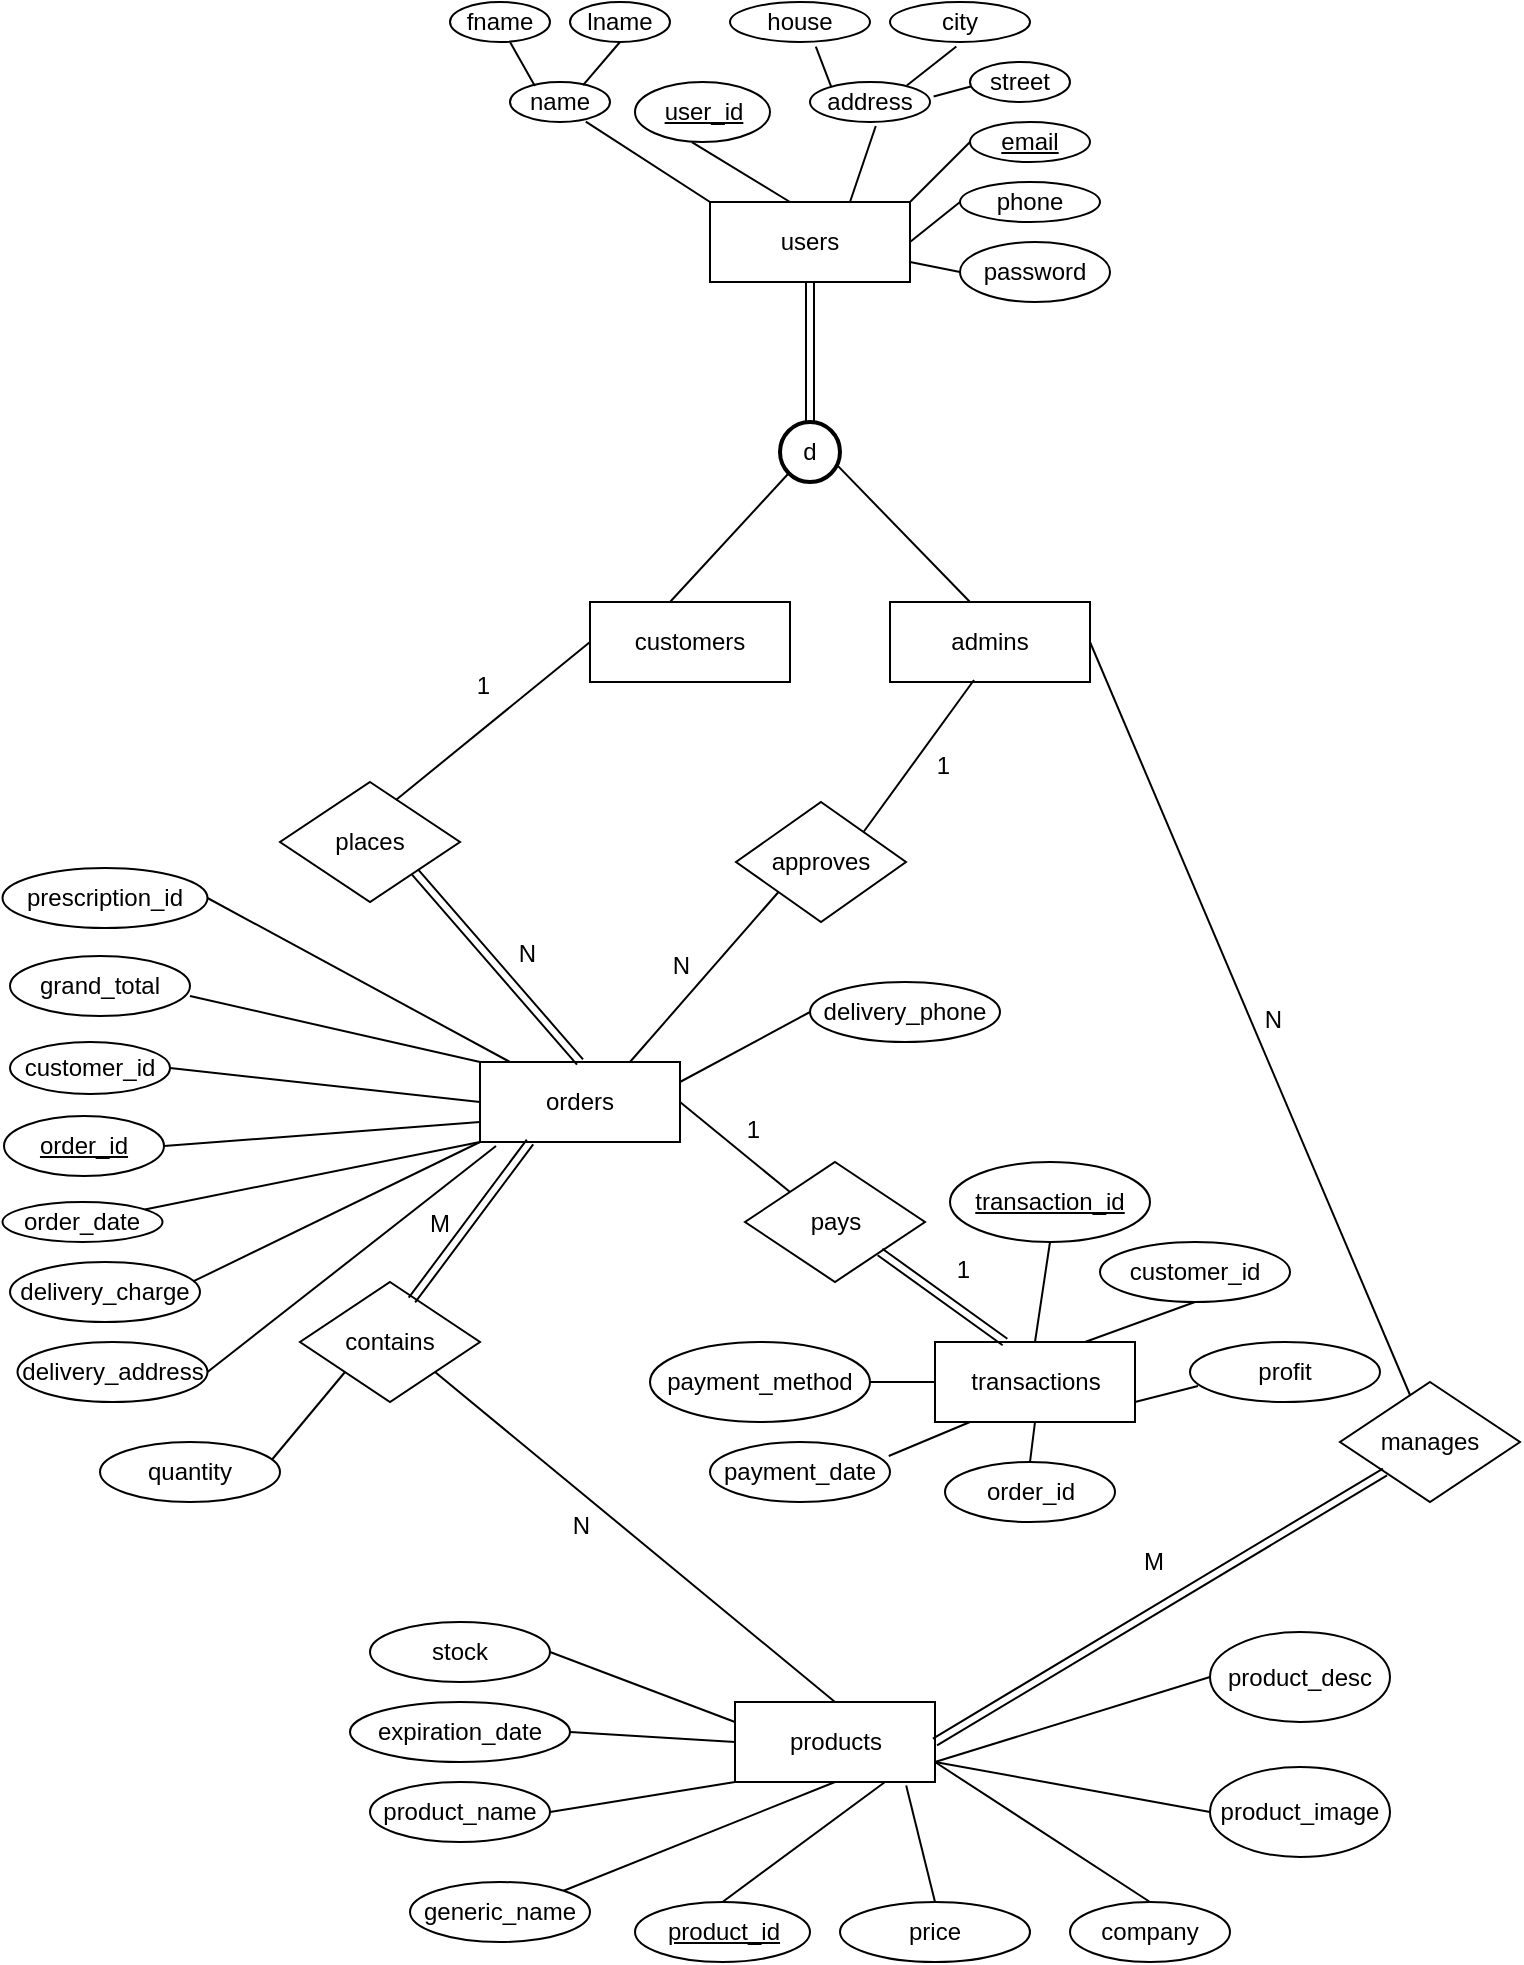 <mxfile version="20.6.0" type="device"><diagram id="Q_tlY-2885hvQNf2sUmA" name="Page-1"><mxGraphModel dx="854" dy="487" grid="1" gridSize="10" guides="1" tooltips="1" connect="1" arrows="1" fold="1" page="1" pageScale="1" pageWidth="850" pageHeight="1100" math="0" shadow="0"><root><mxCell id="0"/><mxCell id="1" parent="0"/><mxCell id="e666pS8SmGjQxlKQq-vt-1" value="users" style="whiteSpace=wrap;html=1;align=center;" parent="1" vertex="1"><mxGeometry x="370" y="160" width="100" height="40" as="geometry"/></mxCell><mxCell id="e666pS8SmGjQxlKQq-vt-5" value="" style="endArrow=none;html=1;rounded=0;shape=link;" parent="1" edge="1"><mxGeometry relative="1" as="geometry"><mxPoint x="420" y="200" as="sourcePoint"/><mxPoint x="420" y="270" as="targetPoint"/></mxGeometry></mxCell><mxCell id="e666pS8SmGjQxlKQq-vt-6" value="d" style="strokeWidth=2;html=1;shape=mxgraph.flowchart.start_2;whiteSpace=wrap;" parent="1" vertex="1"><mxGeometry x="405" y="270" width="30" height="30" as="geometry"/></mxCell><mxCell id="e666pS8SmGjQxlKQq-vt-11" value="customers" style="whiteSpace=wrap;html=1;align=center;" parent="1" vertex="1"><mxGeometry x="310" y="360" width="100" height="40" as="geometry"/></mxCell><mxCell id="e666pS8SmGjQxlKQq-vt-12" value="admins" style="whiteSpace=wrap;html=1;align=center;" parent="1" vertex="1"><mxGeometry x="460" y="360" width="100" height="40" as="geometry"/></mxCell><mxCell id="e666pS8SmGjQxlKQq-vt-20" value="name" style="ellipse;whiteSpace=wrap;html=1;align=center;" parent="1" vertex="1"><mxGeometry x="270" y="100" width="50" height="20" as="geometry"/></mxCell><mxCell id="e666pS8SmGjQxlKQq-vt-22" value="fname" style="ellipse;whiteSpace=wrap;html=1;align=center;" parent="1" vertex="1"><mxGeometry x="240" y="60" width="50" height="20" as="geometry"/></mxCell><mxCell id="e666pS8SmGjQxlKQq-vt-23" value="lname" style="ellipse;whiteSpace=wrap;html=1;align=center;" parent="1" vertex="1"><mxGeometry x="300" y="60" width="50" height="20" as="geometry"/></mxCell><mxCell id="e666pS8SmGjQxlKQq-vt-31" value="" style="endArrow=none;html=1;rounded=0;entryX=0.249;entryY=0.099;entryDx=0;entryDy=0;entryPerimeter=0;" parent="1" target="e666pS8SmGjQxlKQq-vt-20" edge="1"><mxGeometry relative="1" as="geometry"><mxPoint x="270" y="80" as="sourcePoint"/><mxPoint x="290" y="110" as="targetPoint"/></mxGeometry></mxCell><mxCell id="e666pS8SmGjQxlKQq-vt-32" value="" style="endArrow=none;html=1;rounded=0;entryX=0.5;entryY=1;entryDx=0;entryDy=0;exitX=0.731;exitY=0.076;exitDx=0;exitDy=0;exitPerimeter=0;" parent="1" source="e666pS8SmGjQxlKQq-vt-20" target="e666pS8SmGjQxlKQq-vt-23" edge="1"><mxGeometry relative="1" as="geometry"><mxPoint x="310" y="100" as="sourcePoint"/><mxPoint x="360" y="90" as="targetPoint"/></mxGeometry></mxCell><mxCell id="Q2vbbiDByM4O9Q5Vth8T-1" value="user_id" style="ellipse;whiteSpace=wrap;html=1;align=center;fontStyle=4;" parent="1" vertex="1"><mxGeometry x="332.5" y="100" width="67.5" height="30" as="geometry"/></mxCell><mxCell id="Q2vbbiDByM4O9Q5Vth8T-2" value="address" style="ellipse;whiteSpace=wrap;html=1;align=center;" parent="1" vertex="1"><mxGeometry x="420" y="100" width="60" height="20" as="geometry"/></mxCell><mxCell id="Q2vbbiDByM4O9Q5Vth8T-3" value="house" style="ellipse;whiteSpace=wrap;html=1;align=center;" parent="1" vertex="1"><mxGeometry x="380" y="60" width="70" height="20" as="geometry"/></mxCell><mxCell id="Q2vbbiDByM4O9Q5Vth8T-4" value="city" style="ellipse;whiteSpace=wrap;html=1;align=center;" parent="1" vertex="1"><mxGeometry x="460" y="60" width="70" height="20" as="geometry"/></mxCell><mxCell id="Q2vbbiDByM4O9Q5Vth8T-6" value="" style="endArrow=none;html=1;rounded=0;exitX=0.613;exitY=1.114;exitDx=0;exitDy=0;exitPerimeter=0;entryX=0.178;entryY=0.128;entryDx=0;entryDy=0;entryPerimeter=0;" parent="1" source="Q2vbbiDByM4O9Q5Vth8T-3" target="Q2vbbiDByM4O9Q5Vth8T-2" edge="1"><mxGeometry relative="1" as="geometry"><mxPoint x="350" y="110" as="sourcePoint"/><mxPoint x="510" y="110" as="targetPoint"/></mxGeometry></mxCell><mxCell id="Q2vbbiDByM4O9Q5Vth8T-7" value="" style="endArrow=none;html=1;rounded=0;exitX=0.474;exitY=1.114;exitDx=0;exitDy=0;exitPerimeter=0;entryX=0.807;entryY=0.086;entryDx=0;entryDy=0;entryPerimeter=0;" parent="1" source="Q2vbbiDByM4O9Q5Vth8T-4" target="Q2vbbiDByM4O9Q5Vth8T-2" edge="1"><mxGeometry relative="1" as="geometry"><mxPoint x="350" y="110" as="sourcePoint"/><mxPoint x="510" y="110" as="targetPoint"/></mxGeometry></mxCell><mxCell id="Q2vbbiDByM4O9Q5Vth8T-8" value="street" style="ellipse;whiteSpace=wrap;html=1;align=center;" parent="1" vertex="1"><mxGeometry x="500" y="90" width="50" height="20" as="geometry"/></mxCell><mxCell id="Q2vbbiDByM4O9Q5Vth8T-9" value="" style="endArrow=none;html=1;rounded=0;entryX=0.008;entryY=0.614;entryDx=0;entryDy=0;entryPerimeter=0;exitX=1.03;exitY=0.364;exitDx=0;exitDy=0;exitPerimeter=0;" parent="1" source="Q2vbbiDByM4O9Q5Vth8T-2" target="Q2vbbiDByM4O9Q5Vth8T-8" edge="1"><mxGeometry relative="1" as="geometry"><mxPoint x="350" y="110" as="sourcePoint"/><mxPoint x="510" y="110" as="targetPoint"/></mxGeometry></mxCell><mxCell id="Q2vbbiDByM4O9Q5Vth8T-10" value="" style="endArrow=none;html=1;rounded=0;exitX=0.758;exitY=0.989;exitDx=0;exitDy=0;exitPerimeter=0;entryX=0;entryY=0;entryDx=0;entryDy=0;" parent="1" source="e666pS8SmGjQxlKQq-vt-20" target="e666pS8SmGjQxlKQq-vt-1" edge="1"><mxGeometry relative="1" as="geometry"><mxPoint x="350" y="140" as="sourcePoint"/><mxPoint x="510" y="140" as="targetPoint"/></mxGeometry></mxCell><mxCell id="Q2vbbiDByM4O9Q5Vth8T-11" value="" style="endArrow=none;html=1;rounded=0;exitX=0.421;exitY=1.003;exitDx=0;exitDy=0;exitPerimeter=0;entryX=0.4;entryY=0;entryDx=0;entryDy=0;entryPerimeter=0;" parent="1" source="Q2vbbiDByM4O9Q5Vth8T-1" target="e666pS8SmGjQxlKQq-vt-1" edge="1"><mxGeometry relative="1" as="geometry"><mxPoint x="350" y="140" as="sourcePoint"/><mxPoint x="510" y="140" as="targetPoint"/></mxGeometry></mxCell><mxCell id="Q2vbbiDByM4O9Q5Vth8T-12" value="" style="endArrow=none;html=1;rounded=0;exitX=0.548;exitY=1.1;exitDx=0;exitDy=0;exitPerimeter=0;entryX=0.7;entryY=0;entryDx=0;entryDy=0;entryPerimeter=0;" parent="1" source="Q2vbbiDByM4O9Q5Vth8T-2" target="e666pS8SmGjQxlKQq-vt-1" edge="1"><mxGeometry relative="1" as="geometry"><mxPoint x="350" y="140" as="sourcePoint"/><mxPoint x="510" y="140" as="targetPoint"/></mxGeometry></mxCell><mxCell id="Q2vbbiDByM4O9Q5Vth8T-14" value="&lt;u&gt;email&lt;/u&gt;" style="ellipse;whiteSpace=wrap;html=1;align=center;" parent="1" vertex="1"><mxGeometry x="500" y="120" width="60" height="20" as="geometry"/></mxCell><mxCell id="Q2vbbiDByM4O9Q5Vth8T-15" value="phone" style="ellipse;whiteSpace=wrap;html=1;align=center;" parent="1" vertex="1"><mxGeometry x="495" y="150" width="70" height="20" as="geometry"/></mxCell><mxCell id="Q2vbbiDByM4O9Q5Vth8T-16" value="password" style="ellipse;whiteSpace=wrap;html=1;align=center;" parent="1" vertex="1"><mxGeometry x="495" y="180" width="75" height="30" as="geometry"/></mxCell><mxCell id="Q2vbbiDByM4O9Q5Vth8T-17" value="" style="endArrow=none;html=1;rounded=0;exitX=1;exitY=0;exitDx=0;exitDy=0;entryX=0;entryY=0.5;entryDx=0;entryDy=0;" parent="1" source="e666pS8SmGjQxlKQq-vt-1" target="Q2vbbiDByM4O9Q5Vth8T-14" edge="1"><mxGeometry relative="1" as="geometry"><mxPoint x="430" y="230" as="sourcePoint"/><mxPoint x="590" y="230" as="targetPoint"/></mxGeometry></mxCell><mxCell id="Q2vbbiDByM4O9Q5Vth8T-18" value="" style="endArrow=none;html=1;rounded=0;exitX=1;exitY=0.5;exitDx=0;exitDy=0;entryX=0;entryY=0.5;entryDx=0;entryDy=0;" parent="1" source="e666pS8SmGjQxlKQq-vt-1" target="Q2vbbiDByM4O9Q5Vth8T-15" edge="1"><mxGeometry relative="1" as="geometry"><mxPoint x="430" y="230" as="sourcePoint"/><mxPoint x="590" y="230" as="targetPoint"/></mxGeometry></mxCell><mxCell id="Q2vbbiDByM4O9Q5Vth8T-19" value="" style="endArrow=none;html=1;rounded=0;entryX=0;entryY=0.5;entryDx=0;entryDy=0;" parent="1" source="e666pS8SmGjQxlKQq-vt-1" target="Q2vbbiDByM4O9Q5Vth8T-16" edge="1"><mxGeometry relative="1" as="geometry"><mxPoint x="430" y="230" as="sourcePoint"/><mxPoint x="590" y="230" as="targetPoint"/></mxGeometry></mxCell><mxCell id="Q2vbbiDByM4O9Q5Vth8T-20" value="" style="endArrow=none;html=1;rounded=0;entryX=0.4;entryY=0;entryDx=0;entryDy=0;entryPerimeter=0;exitX=0.96;exitY=0.727;exitDx=0;exitDy=0;exitPerimeter=0;" parent="1" source="e666pS8SmGjQxlKQq-vt-6" target="e666pS8SmGjQxlKQq-vt-12" edge="1"><mxGeometry relative="1" as="geometry"><mxPoint x="430" y="300" as="sourcePoint"/><mxPoint x="590" y="300" as="targetPoint"/></mxGeometry></mxCell><mxCell id="Q2vbbiDByM4O9Q5Vth8T-23" value="" style="endArrow=none;html=1;rounded=0;exitX=0.145;exitY=0.855;exitDx=0;exitDy=0;exitPerimeter=0;entryX=0.4;entryY=0;entryDx=0;entryDy=0;entryPerimeter=0;" parent="1" source="e666pS8SmGjQxlKQq-vt-6" target="e666pS8SmGjQxlKQq-vt-11" edge="1"><mxGeometry relative="1" as="geometry"><mxPoint x="430" y="300" as="sourcePoint"/><mxPoint x="590" y="300" as="targetPoint"/></mxGeometry></mxCell><mxCell id="Q2vbbiDByM4O9Q5Vth8T-24" value="orders" style="whiteSpace=wrap;html=1;align=center;" parent="1" vertex="1"><mxGeometry x="255" y="590" width="100" height="40" as="geometry"/></mxCell><mxCell id="Q2vbbiDByM4O9Q5Vth8T-25" value="transactions" style="whiteSpace=wrap;html=1;align=center;" parent="1" vertex="1"><mxGeometry x="482.5" y="730" width="100" height="40" as="geometry"/></mxCell><mxCell id="Q2vbbiDByM4O9Q5Vth8T-26" value="products" style="whiteSpace=wrap;html=1;align=center;" parent="1" vertex="1"><mxGeometry x="382.5" y="910" width="100" height="40" as="geometry"/></mxCell><mxCell id="Q2vbbiDByM4O9Q5Vth8T-27" value="places" style="shape=rhombus;perimeter=rhombusPerimeter;whiteSpace=wrap;html=1;align=center;" parent="1" vertex="1"><mxGeometry x="155" y="450" width="90" height="60" as="geometry"/></mxCell><mxCell id="Q2vbbiDByM4O9Q5Vth8T-28" value="manages" style="shape=rhombus;perimeter=rhombusPerimeter;whiteSpace=wrap;html=1;align=center;" parent="1" vertex="1"><mxGeometry x="685" y="750" width="90" height="60" as="geometry"/></mxCell><mxCell id="Q2vbbiDByM4O9Q5Vth8T-29" value="approves" style="shape=rhombus;perimeter=rhombusPerimeter;whiteSpace=wrap;html=1;align=center;" parent="1" vertex="1"><mxGeometry x="383" y="460" width="85" height="60" as="geometry"/></mxCell><mxCell id="Q2vbbiDByM4O9Q5Vth8T-30" value="contains" style="shape=rhombus;perimeter=rhombusPerimeter;whiteSpace=wrap;html=1;align=center;" parent="1" vertex="1"><mxGeometry x="165" y="700" width="90" height="60" as="geometry"/></mxCell><mxCell id="Q2vbbiDByM4O9Q5Vth8T-31" value="pays" style="shape=rhombus;perimeter=rhombusPerimeter;whiteSpace=wrap;html=1;align=center;" parent="1" vertex="1"><mxGeometry x="387.5" y="640" width="90" height="60" as="geometry"/></mxCell><mxCell id="Q2vbbiDByM4O9Q5Vth8T-32" value="grand_total" style="ellipse;whiteSpace=wrap;html=1;align=center;" parent="1" vertex="1"><mxGeometry x="20" y="537" width="90" height="30" as="geometry"/></mxCell><mxCell id="Q2vbbiDByM4O9Q5Vth8T-33" value="customer_id" style="ellipse;whiteSpace=wrap;html=1;align=center;" parent="1" vertex="1"><mxGeometry x="20" y="580" width="80" height="26" as="geometry"/></mxCell><mxCell id="Q2vbbiDByM4O9Q5Vth8T-34" value="&lt;u&gt;order_id&lt;/u&gt;" style="ellipse;whiteSpace=wrap;html=1;align=center;" parent="1" vertex="1"><mxGeometry x="17" y="617" width="80" height="30" as="geometry"/></mxCell><mxCell id="Q2vbbiDByM4O9Q5Vth8T-35" value="order_date" style="ellipse;whiteSpace=wrap;html=1;align=center;" parent="1" vertex="1"><mxGeometry x="16.25" y="660" width="80" height="20" as="geometry"/></mxCell><mxCell id="Q2vbbiDByM4O9Q5Vth8T-49" value="" style="shape=link;html=1;rounded=0;exitX=0.35;exitY=0;exitDx=0;exitDy=0;exitPerimeter=0;entryX=1;entryY=1;entryDx=0;entryDy=0;" parent="1" source="Q2vbbiDByM4O9Q5Vth8T-25" target="Q2vbbiDByM4O9Q5Vth8T-31" edge="1"><mxGeometry relative="1" as="geometry"><mxPoint x="350" y="660" as="sourcePoint"/><mxPoint x="510" y="660" as="targetPoint"/></mxGeometry></mxCell><mxCell id="Q2vbbiDByM4O9Q5Vth8T-50" value="1" style="resizable=0;html=1;align=right;verticalAlign=bottom;" parent="Q2vbbiDByM4O9Q5Vth8T-49" connectable="0" vertex="1"><mxGeometry x="1" relative="1" as="geometry"><mxPoint x="45" y="17" as="offset"/></mxGeometry></mxCell><mxCell id="JNrxOyfbw_M4J97rj7KQ-11" value="1" style="resizable=0;html=1;align=right;verticalAlign=bottom;" parent="Q2vbbiDByM4O9Q5Vth8T-49" connectable="0" vertex="1"><mxGeometry x="1" relative="1" as="geometry"><mxPoint x="-60" y="-53" as="offset"/></mxGeometry></mxCell><mxCell id="JNrxOyfbw_M4J97rj7KQ-14" value="1" style="resizable=0;html=1;align=right;verticalAlign=bottom;" parent="Q2vbbiDByM4O9Q5Vth8T-49" connectable="0" vertex="1"><mxGeometry x="1" relative="1" as="geometry"><mxPoint x="35" y="-235" as="offset"/></mxGeometry></mxCell><mxCell id="JNrxOyfbw_M4J97rj7KQ-15" value="1" style="resizable=0;html=1;align=right;verticalAlign=bottom;" parent="Q2vbbiDByM4O9Q5Vth8T-49" connectable="0" vertex="1"><mxGeometry x="1" relative="1" as="geometry"><mxPoint x="-195" y="-275" as="offset"/></mxGeometry></mxCell><mxCell id="Q2vbbiDByM4O9Q5Vth8T-64" value="" style="shape=link;html=1;rounded=0;exitX=1;exitY=0.5;exitDx=0;exitDy=0;entryX=0;entryY=1;entryDx=0;entryDy=0;" parent="1" source="Q2vbbiDByM4O9Q5Vth8T-26" target="Q2vbbiDByM4O9Q5Vth8T-28" edge="1"><mxGeometry relative="1" as="geometry"><mxPoint x="550" y="800" as="sourcePoint"/><mxPoint x="710" y="790" as="targetPoint"/></mxGeometry></mxCell><mxCell id="Q2vbbiDByM4O9Q5Vth8T-65" value="M" style="resizable=0;html=1;align=right;verticalAlign=bottom;" parent="Q2vbbiDByM4O9Q5Vth8T-64" connectable="0" vertex="1"><mxGeometry x="1" relative="1" as="geometry"><mxPoint x="-110" y="54" as="offset"/></mxGeometry></mxCell><mxCell id="nZQcWKEB1CClSfAst3k4-2" value="N" style="resizable=0;html=1;align=right;verticalAlign=bottom;" parent="Q2vbbiDByM4O9Q5Vth8T-64" connectable="0" vertex="1"><mxGeometry x="1" relative="1" as="geometry"><mxPoint x="-51" y="-217" as="offset"/></mxGeometry></mxCell><mxCell id="Q2vbbiDByM4O9Q5Vth8T-66" value="" style="endArrow=none;html=1;rounded=0;exitX=1;exitY=0.667;exitDx=0;exitDy=0;exitPerimeter=0;entryX=0;entryY=0;entryDx=0;entryDy=0;" parent="1" source="Q2vbbiDByM4O9Q5Vth8T-32" target="Q2vbbiDByM4O9Q5Vth8T-24" edge="1"><mxGeometry relative="1" as="geometry"><mxPoint x="140" y="630" as="sourcePoint"/><mxPoint x="300" y="630" as="targetPoint"/></mxGeometry></mxCell><mxCell id="Q2vbbiDByM4O9Q5Vth8T-67" value="" style="endArrow=none;html=1;rounded=0;exitX=1;exitY=0.5;exitDx=0;exitDy=0;entryX=0;entryY=0.5;entryDx=0;entryDy=0;" parent="1" source="Q2vbbiDByM4O9Q5Vth8T-33" target="Q2vbbiDByM4O9Q5Vth8T-24" edge="1"><mxGeometry relative="1" as="geometry"><mxPoint x="140" y="630" as="sourcePoint"/><mxPoint x="300" y="630" as="targetPoint"/></mxGeometry></mxCell><mxCell id="Q2vbbiDByM4O9Q5Vth8T-68" value="" style="endArrow=none;html=1;rounded=0;exitX=1;exitY=0.5;exitDx=0;exitDy=0;entryX=0;entryY=0.75;entryDx=0;entryDy=0;" parent="1" source="Q2vbbiDByM4O9Q5Vth8T-34" target="Q2vbbiDByM4O9Q5Vth8T-24" edge="1"><mxGeometry relative="1" as="geometry"><mxPoint x="140" y="630" as="sourcePoint"/><mxPoint x="300" y="630" as="targetPoint"/></mxGeometry></mxCell><mxCell id="Q2vbbiDByM4O9Q5Vth8T-69" value="" style="endArrow=none;html=1;rounded=0;entryX=0;entryY=1;entryDx=0;entryDy=0;" parent="1" source="Q2vbbiDByM4O9Q5Vth8T-35" target="Q2vbbiDByM4O9Q5Vth8T-24" edge="1"><mxGeometry relative="1" as="geometry"><mxPoint x="140" y="630" as="sourcePoint"/><mxPoint x="300" y="630" as="targetPoint"/></mxGeometry></mxCell><mxCell id="Q2vbbiDByM4O9Q5Vth8T-71" value="delivery_charge" style="ellipse;whiteSpace=wrap;html=1;align=center;" parent="1" vertex="1"><mxGeometry x="20" y="690" width="95" height="30" as="geometry"/></mxCell><mxCell id="Q2vbbiDByM4O9Q5Vth8T-73" value="" style="endArrow=none;html=1;rounded=0;exitX=0.964;exitY=0.324;exitDx=0;exitDy=0;exitPerimeter=0;entryX=0;entryY=1;entryDx=0;entryDy=0;" parent="1" source="Q2vbbiDByM4O9Q5Vth8T-71" target="Q2vbbiDByM4O9Q5Vth8T-24" edge="1"><mxGeometry relative="1" as="geometry"><mxPoint x="140" y="630" as="sourcePoint"/><mxPoint x="300" y="630" as="targetPoint"/></mxGeometry></mxCell><mxCell id="Q2vbbiDByM4O9Q5Vth8T-74" value="&lt;u&gt;transaction_id&lt;/u&gt;" style="ellipse;whiteSpace=wrap;html=1;align=center;" parent="1" vertex="1"><mxGeometry x="490" y="640" width="100" height="40" as="geometry"/></mxCell><mxCell id="Q2vbbiDByM4O9Q5Vth8T-75" value="customer_id" style="ellipse;whiteSpace=wrap;html=1;align=center;" parent="1" vertex="1"><mxGeometry x="565" y="680" width="95" height="30" as="geometry"/></mxCell><mxCell id="Q2vbbiDByM4O9Q5Vth8T-76" value="payment_date" style="ellipse;whiteSpace=wrap;html=1;align=center;" parent="1" vertex="1"><mxGeometry x="370" y="780" width="90" height="30" as="geometry"/></mxCell><mxCell id="Q2vbbiDByM4O9Q5Vth8T-77" value="payment_method" style="ellipse;whiteSpace=wrap;html=1;align=center;" parent="1" vertex="1"><mxGeometry x="340" y="730" width="110" height="40" as="geometry"/></mxCell><mxCell id="Q2vbbiDByM4O9Q5Vth8T-78" value="" style="endArrow=none;html=1;rounded=0;exitX=0.5;exitY=1;exitDx=0;exitDy=0;entryX=0.5;entryY=0;entryDx=0;entryDy=0;" parent="1" source="Q2vbbiDByM4O9Q5Vth8T-74" target="Q2vbbiDByM4O9Q5Vth8T-25" edge="1"><mxGeometry relative="1" as="geometry"><mxPoint x="380" y="700" as="sourcePoint"/><mxPoint x="540" y="700" as="targetPoint"/></mxGeometry></mxCell><mxCell id="Q2vbbiDByM4O9Q5Vth8T-79" value="" style="endArrow=none;html=1;rounded=0;exitX=1;exitY=0.5;exitDx=0;exitDy=0;entryX=0;entryY=0.5;entryDx=0;entryDy=0;" parent="1" source="Q2vbbiDByM4O9Q5Vth8T-77" target="Q2vbbiDByM4O9Q5Vth8T-25" edge="1"><mxGeometry relative="1" as="geometry"><mxPoint x="380" y="700" as="sourcePoint"/><mxPoint x="540" y="700" as="targetPoint"/></mxGeometry></mxCell><mxCell id="Q2vbbiDByM4O9Q5Vth8T-80" value="" style="endArrow=none;html=1;rounded=0;exitX=0.993;exitY=0.233;exitDx=0;exitDy=0;exitPerimeter=0;" parent="1" source="Q2vbbiDByM4O9Q5Vth8T-76" edge="1"><mxGeometry relative="1" as="geometry"><mxPoint x="380" y="740" as="sourcePoint"/><mxPoint x="500" y="770" as="targetPoint"/></mxGeometry></mxCell><mxCell id="Q2vbbiDByM4O9Q5Vth8T-81" value="" style="endArrow=none;html=1;rounded=0;exitX=0.5;exitY=1;exitDx=0;exitDy=0;entryX=0.75;entryY=0;entryDx=0;entryDy=0;" parent="1" source="Q2vbbiDByM4O9Q5Vth8T-75" target="Q2vbbiDByM4O9Q5Vth8T-25" edge="1"><mxGeometry relative="1" as="geometry"><mxPoint x="380" y="740" as="sourcePoint"/><mxPoint x="540" y="740" as="targetPoint"/></mxGeometry></mxCell><mxCell id="Q2vbbiDByM4O9Q5Vth8T-82" value="order_id" style="ellipse;whiteSpace=wrap;html=1;align=center;" parent="1" vertex="1"><mxGeometry x="487.5" y="790" width="85" height="30" as="geometry"/></mxCell><mxCell id="Q2vbbiDByM4O9Q5Vth8T-83" value="" style="endArrow=none;html=1;rounded=0;exitX=0.5;exitY=0;exitDx=0;exitDy=0;entryX=0.5;entryY=1;entryDx=0;entryDy=0;" parent="1" source="Q2vbbiDByM4O9Q5Vth8T-82" target="Q2vbbiDByM4O9Q5Vth8T-25" edge="1"><mxGeometry relative="1" as="geometry"><mxPoint x="380" y="740" as="sourcePoint"/><mxPoint x="540" y="740" as="targetPoint"/></mxGeometry></mxCell><mxCell id="Q2vbbiDByM4O9Q5Vth8T-84" value="product_name" style="ellipse;whiteSpace=wrap;html=1;align=center;" parent="1" vertex="1"><mxGeometry x="200" y="950" width="90" height="30" as="geometry"/></mxCell><mxCell id="Q2vbbiDByM4O9Q5Vth8T-85" value="generic_name" style="ellipse;whiteSpace=wrap;html=1;align=center;" parent="1" vertex="1"><mxGeometry x="220" y="1000" width="90" height="30" as="geometry"/></mxCell><mxCell id="Q2vbbiDByM4O9Q5Vth8T-86" value="&lt;u&gt;product_id&lt;/u&gt;" style="ellipse;whiteSpace=wrap;html=1;align=center;" parent="1" vertex="1"><mxGeometry x="332.5" y="1010" width="87.5" height="30" as="geometry"/></mxCell><mxCell id="Q2vbbiDByM4O9Q5Vth8T-87" value="price" style="ellipse;whiteSpace=wrap;html=1;align=center;" parent="1" vertex="1"><mxGeometry x="435" y="1010" width="95" height="30" as="geometry"/></mxCell><mxCell id="Q2vbbiDByM4O9Q5Vth8T-88" value="stock" style="ellipse;whiteSpace=wrap;html=1;align=center;" parent="1" vertex="1"><mxGeometry x="200" y="870" width="90" height="30" as="geometry"/></mxCell><mxCell id="Q2vbbiDByM4O9Q5Vth8T-89" value="company" style="ellipse;whiteSpace=wrap;html=1;align=center;" parent="1" vertex="1"><mxGeometry x="550" y="1010" width="80" height="30" as="geometry"/></mxCell><mxCell id="Q2vbbiDByM4O9Q5Vth8T-90" value="" style="endArrow=none;html=1;rounded=0;exitX=1;exitY=0.5;exitDx=0;exitDy=0;entryX=0;entryY=0.25;entryDx=0;entryDy=0;" parent="1" source="Q2vbbiDByM4O9Q5Vth8T-88" target="Q2vbbiDByM4O9Q5Vth8T-26" edge="1"><mxGeometry relative="1" as="geometry"><mxPoint x="580" y="930" as="sourcePoint"/><mxPoint x="740" y="930" as="targetPoint"/></mxGeometry></mxCell><mxCell id="Q2vbbiDByM4O9Q5Vth8T-91" value="" style="endArrow=none;html=1;rounded=0;exitX=1;exitY=0.5;exitDx=0;exitDy=0;entryX=0;entryY=1;entryDx=0;entryDy=0;" parent="1" source="Q2vbbiDByM4O9Q5Vth8T-84" target="Q2vbbiDByM4O9Q5Vth8T-26" edge="1"><mxGeometry relative="1" as="geometry"><mxPoint x="580" y="930" as="sourcePoint"/><mxPoint x="740" y="930" as="targetPoint"/></mxGeometry></mxCell><mxCell id="Q2vbbiDByM4O9Q5Vth8T-92" value="" style="endArrow=none;html=1;rounded=0;exitX=1;exitY=0;exitDx=0;exitDy=0;entryX=0.5;entryY=1;entryDx=0;entryDy=0;" parent="1" source="Q2vbbiDByM4O9Q5Vth8T-85" target="Q2vbbiDByM4O9Q5Vth8T-26" edge="1"><mxGeometry relative="1" as="geometry"><mxPoint x="580" y="930" as="sourcePoint"/><mxPoint x="740" y="930" as="targetPoint"/></mxGeometry></mxCell><mxCell id="Q2vbbiDByM4O9Q5Vth8T-93" value="" style="endArrow=none;html=1;rounded=0;exitX=0.5;exitY=0;exitDx=0;exitDy=0;entryX=0.75;entryY=1;entryDx=0;entryDy=0;" parent="1" source="Q2vbbiDByM4O9Q5Vth8T-86" target="Q2vbbiDByM4O9Q5Vth8T-26" edge="1"><mxGeometry relative="1" as="geometry"><mxPoint x="580" y="930" as="sourcePoint"/><mxPoint x="740" y="930" as="targetPoint"/></mxGeometry></mxCell><mxCell id="Q2vbbiDByM4O9Q5Vth8T-94" value="" style="endArrow=none;html=1;rounded=0;exitX=0.856;exitY=1.043;exitDx=0;exitDy=0;entryX=0.5;entryY=0;entryDx=0;entryDy=0;exitPerimeter=0;" parent="1" source="Q2vbbiDByM4O9Q5Vth8T-26" target="Q2vbbiDByM4O9Q5Vth8T-87" edge="1"><mxGeometry relative="1" as="geometry"><mxPoint x="580" y="930" as="sourcePoint"/><mxPoint x="740" y="930" as="targetPoint"/></mxGeometry></mxCell><mxCell id="Q2vbbiDByM4O9Q5Vth8T-95" value="" style="endArrow=none;html=1;rounded=0;exitX=1;exitY=0.75;exitDx=0;exitDy=0;entryX=0.5;entryY=0;entryDx=0;entryDy=0;" parent="1" source="Q2vbbiDByM4O9Q5Vth8T-26" target="Q2vbbiDByM4O9Q5Vth8T-89" edge="1"><mxGeometry relative="1" as="geometry"><mxPoint x="580" y="930" as="sourcePoint"/><mxPoint x="740" y="930" as="targetPoint"/></mxGeometry></mxCell><mxCell id="Q2vbbiDByM4O9Q5Vth8T-97" value="prescription_id" style="ellipse;whiteSpace=wrap;html=1;align=center;" parent="1" vertex="1"><mxGeometry x="16.25" y="493" width="102.5" height="30" as="geometry"/></mxCell><mxCell id="Q2vbbiDByM4O9Q5Vth8T-98" value="" style="endArrow=none;html=1;rounded=0;entryX=1;entryY=0.5;entryDx=0;entryDy=0;" parent="1" target="Q2vbbiDByM4O9Q5Vth8T-97" edge="1"><mxGeometry relative="1" as="geometry"><mxPoint x="270" y="590" as="sourcePoint"/><mxPoint x="440" y="630" as="targetPoint"/></mxGeometry></mxCell><mxCell id="-0z01x-VSBV78QxERSLG-1" value="product_desc" style="ellipse;whiteSpace=wrap;html=1;" parent="1" vertex="1"><mxGeometry x="620" y="875" width="90" height="45" as="geometry"/></mxCell><mxCell id="-0z01x-VSBV78QxERSLG-4" value="&lt;div&gt;product_image&lt;/div&gt;" style="ellipse;whiteSpace=wrap;html=1;" parent="1" vertex="1"><mxGeometry x="620" y="942.5" width="90" height="45" as="geometry"/></mxCell><mxCell id="-0z01x-VSBV78QxERSLG-5" value="" style="endArrow=none;html=1;rounded=0;entryX=0;entryY=0.5;entryDx=0;entryDy=0;exitX=1;exitY=0.75;exitDx=0;exitDy=0;" parent="1" source="Q2vbbiDByM4O9Q5Vth8T-26" target="-0z01x-VSBV78QxERSLG-4" edge="1"><mxGeometry width="50" height="50" relative="1" as="geometry"><mxPoint x="420" y="940" as="sourcePoint"/><mxPoint x="470" y="890" as="targetPoint"/></mxGeometry></mxCell><mxCell id="-0z01x-VSBV78QxERSLG-7" value="" style="endArrow=none;html=1;rounded=0;entryX=0;entryY=0.5;entryDx=0;entryDy=0;exitX=1;exitY=0.75;exitDx=0;exitDy=0;" parent="1" source="Q2vbbiDByM4O9Q5Vth8T-26" target="-0z01x-VSBV78QxERSLG-1" edge="1"><mxGeometry width="50" height="50" relative="1" as="geometry"><mxPoint x="420" y="940" as="sourcePoint"/><mxPoint x="470" y="890" as="targetPoint"/></mxGeometry></mxCell><mxCell id="nZQcWKEB1CClSfAst3k4-1" value="" style="endArrow=none;html=1;rounded=0;entryX=1;entryY=0.5;entryDx=0;entryDy=0;" parent="1" source="Q2vbbiDByM4O9Q5Vth8T-28" target="e666pS8SmGjQxlKQq-vt-12" edge="1"><mxGeometry width="50" height="50" relative="1" as="geometry"><mxPoint x="330" y="730" as="sourcePoint"/><mxPoint x="380" y="680" as="targetPoint"/></mxGeometry></mxCell><mxCell id="nZQcWKEB1CClSfAst3k4-7" value="" style="endArrow=none;html=1;rounded=0;entryX=0;entryY=1;entryDx=0;entryDy=0;" parent="1" target="Q2vbbiDByM4O9Q5Vth8T-30" edge="1"><mxGeometry width="50" height="50" relative="1" as="geometry"><mxPoint x="150" y="790" as="sourcePoint"/><mxPoint x="390" y="680" as="targetPoint"/></mxGeometry></mxCell><mxCell id="nZQcWKEB1CClSfAst3k4-8" value="quantity" style="ellipse;whiteSpace=wrap;html=1;align=center;" parent="1" vertex="1"><mxGeometry x="65" y="780" width="90" height="30" as="geometry"/></mxCell><mxCell id="nZQcWKEB1CClSfAst3k4-9" value="" style="endArrow=none;html=1;rounded=0;entryX=1;entryY=0;entryDx=0;entryDy=0;exitX=0.42;exitY=0.975;exitDx=0;exitDy=0;exitPerimeter=0;" parent="1" source="e666pS8SmGjQxlKQq-vt-12" target="Q2vbbiDByM4O9Q5Vth8T-29" edge="1"><mxGeometry width="50" height="50" relative="1" as="geometry"><mxPoint x="500" y="470" as="sourcePoint"/><mxPoint x="339.935" y="93.377" as="targetPoint"/></mxGeometry></mxCell><mxCell id="JNrxOyfbw_M4J97rj7KQ-2" value="" style="endArrow=none;html=1;rounded=0;entryX=0;entryY=0.5;entryDx=0;entryDy=0;exitX=0.644;exitY=0.15;exitDx=0;exitDy=0;exitPerimeter=0;" parent="1" source="Q2vbbiDByM4O9Q5Vth8T-27" target="e666pS8SmGjQxlKQq-vt-11" edge="1"><mxGeometry width="50" height="50" relative="1" as="geometry"><mxPoint x="280" y="600" as="sourcePoint"/><mxPoint x="330" y="550" as="targetPoint"/></mxGeometry></mxCell><mxCell id="JNrxOyfbw_M4J97rj7KQ-4" value="" style="shape=link;html=1;rounded=0;exitX=0.25;exitY=1;exitDx=0;exitDy=0;entryX=0.622;entryY=0.15;entryDx=0;entryDy=0;entryPerimeter=0;" parent="1" source="Q2vbbiDByM4O9Q5Vth8T-24" target="Q2vbbiDByM4O9Q5Vth8T-30" edge="1"><mxGeometry relative="1" as="geometry"><mxPoint x="330" y="690" as="sourcePoint"/><mxPoint x="230" y="710" as="targetPoint"/></mxGeometry></mxCell><mxCell id="JNrxOyfbw_M4J97rj7KQ-5" value="M" style="resizable=0;html=1;align=right;verticalAlign=bottom;" parent="JNrxOyfbw_M4J97rj7KQ-4" connectable="0" vertex="1"><mxGeometry x="1" relative="1" as="geometry"><mxPoint x="19" y="-29" as="offset"/></mxGeometry></mxCell><mxCell id="JNrxOyfbw_M4J97rj7KQ-6" value="" style="endArrow=none;html=1;rounded=0;exitX=1;exitY=1;exitDx=0;exitDy=0;entryX=0.5;entryY=0;entryDx=0;entryDy=0;" parent="1" source="Q2vbbiDByM4O9Q5Vth8T-30" target="Q2vbbiDByM4O9Q5Vth8T-26" edge="1"><mxGeometry relative="1" as="geometry"><mxPoint x="330" y="690" as="sourcePoint"/><mxPoint x="490" y="690" as="targetPoint"/></mxGeometry></mxCell><mxCell id="JNrxOyfbw_M4J97rj7KQ-8" value="" style="shape=link;html=1;rounded=0;entryX=0.5;entryY=0;entryDx=0;entryDy=0;exitX=1;exitY=1;exitDx=0;exitDy=0;" parent="1" source="Q2vbbiDByM4O9Q5Vth8T-27" target="Q2vbbiDByM4O9Q5Vth8T-24" edge="1"><mxGeometry relative="1" as="geometry"><mxPoint x="210" y="500" as="sourcePoint"/><mxPoint x="490" y="590" as="targetPoint"/></mxGeometry></mxCell><mxCell id="JNrxOyfbw_M4J97rj7KQ-9" value="N" style="resizable=0;html=1;align=right;verticalAlign=bottom;" parent="JNrxOyfbw_M4J97rj7KQ-8" connectable="0" vertex="1"><mxGeometry x="1" relative="1" as="geometry"><mxPoint x="-22" y="-46" as="offset"/></mxGeometry></mxCell><mxCell id="JNrxOyfbw_M4J97rj7KQ-13" value="N" style="resizable=0;html=1;align=right;verticalAlign=bottom;" parent="JNrxOyfbw_M4J97rj7KQ-8" connectable="0" vertex="1"><mxGeometry x="1" relative="1" as="geometry"><mxPoint x="55" y="-40" as="offset"/></mxGeometry></mxCell><mxCell id="JNrxOyfbw_M4J97rj7KQ-16" value="N" style="resizable=0;html=1;align=right;verticalAlign=bottom;" parent="JNrxOyfbw_M4J97rj7KQ-8" connectable="0" vertex="1"><mxGeometry x="1" relative="1" as="geometry"><mxPoint x="5" y="240" as="offset"/></mxGeometry></mxCell><mxCell id="JNrxOyfbw_M4J97rj7KQ-10" value="" style="endArrow=none;html=1;rounded=0;exitX=1;exitY=0.5;exitDx=0;exitDy=0;entryX=0;entryY=0;entryDx=0;entryDy=0;" parent="1" source="Q2vbbiDByM4O9Q5Vth8T-24" target="Q2vbbiDByM4O9Q5Vth8T-31" edge="1"><mxGeometry relative="1" as="geometry"><mxPoint x="330" y="590" as="sourcePoint"/><mxPoint x="490" y="590" as="targetPoint"/></mxGeometry></mxCell><mxCell id="JNrxOyfbw_M4J97rj7KQ-12" value="" style="endArrow=none;html=1;rounded=0;exitX=0;exitY=1;exitDx=0;exitDy=0;entryX=0.75;entryY=0;entryDx=0;entryDy=0;" parent="1" source="Q2vbbiDByM4O9Q5Vth8T-29" target="Q2vbbiDByM4O9Q5Vth8T-24" edge="1"><mxGeometry relative="1" as="geometry"><mxPoint x="330" y="590" as="sourcePoint"/><mxPoint x="490" y="590" as="targetPoint"/></mxGeometry></mxCell><mxCell id="Cxn2c_DXnaASHYdjkS9o-1" value="expiration_date" style="ellipse;whiteSpace=wrap;html=1;align=center;" parent="1" vertex="1"><mxGeometry x="190" y="910" width="110" height="30" as="geometry"/></mxCell><mxCell id="Cxn2c_DXnaASHYdjkS9o-2" value="" style="endArrow=none;html=1;rounded=0;exitX=0;exitY=0.5;exitDx=0;exitDy=0;entryX=1;entryY=0.5;entryDx=0;entryDy=0;" parent="1" source="Q2vbbiDByM4O9Q5Vth8T-26" target="Cxn2c_DXnaASHYdjkS9o-1" edge="1"><mxGeometry width="50" height="50" relative="1" as="geometry"><mxPoint x="400" y="830" as="sourcePoint"/><mxPoint x="450" y="780" as="targetPoint"/></mxGeometry></mxCell><mxCell id="pGMhmGgv5f0aciHDWJ6f-1" value="profit" style="ellipse;whiteSpace=wrap;html=1;align=center;" parent="1" vertex="1"><mxGeometry x="610" y="730" width="95" height="30" as="geometry"/></mxCell><mxCell id="pGMhmGgv5f0aciHDWJ6f-2" value="" style="endArrow=none;html=1;rounded=0;exitX=0.042;exitY=0.733;exitDx=0;exitDy=0;entryX=1;entryY=0.75;entryDx=0;entryDy=0;exitPerimeter=0;" parent="1" source="pGMhmGgv5f0aciHDWJ6f-1" target="Q2vbbiDByM4O9Q5Vth8T-25" edge="1"><mxGeometry relative="1" as="geometry"><mxPoint x="610" y="800" as="sourcePoint"/><mxPoint x="555" y="820" as="targetPoint"/></mxGeometry></mxCell><mxCell id="pGMhmGgv5f0aciHDWJ6f-3" value="delivery_address" style="ellipse;whiteSpace=wrap;html=1;align=center;" parent="1" vertex="1"><mxGeometry x="23.75" y="730" width="95" height="30" as="geometry"/></mxCell><mxCell id="fYkKNNb1TgI67bh4DkHv-2" value="" style="endArrow=none;html=1;rounded=0;exitX=1;exitY=0.5;exitDx=0;exitDy=0;entryX=0.08;entryY=1.05;entryDx=0;entryDy=0;entryPerimeter=0;" edge="1" parent="1" source="pGMhmGgv5f0aciHDWJ6f-3" target="Q2vbbiDByM4O9Q5Vth8T-24"><mxGeometry relative="1" as="geometry"><mxPoint x="190" y="750" as="sourcePoint"/><mxPoint x="350.52" y="682.56" as="targetPoint"/></mxGeometry></mxCell><mxCell id="fYkKNNb1TgI67bh4DkHv-4" value="delivery_phone" style="ellipse;whiteSpace=wrap;html=1;align=center;" vertex="1" parent="1"><mxGeometry x="420" y="550" width="95" height="30" as="geometry"/></mxCell><mxCell id="fYkKNNb1TgI67bh4DkHv-5" value="" style="endArrow=none;html=1;rounded=0;entryX=1;entryY=0.25;entryDx=0;entryDy=0;exitX=0;exitY=0.5;exitDx=0;exitDy=0;" edge="1" parent="1" source="fYkKNNb1TgI67bh4DkHv-4" target="Q2vbbiDByM4O9Q5Vth8T-24"><mxGeometry relative="1" as="geometry"><mxPoint x="400" y="590" as="sourcePoint"/><mxPoint x="263" y="632" as="targetPoint"/></mxGeometry></mxCell></root></mxGraphModel></diagram></mxfile>